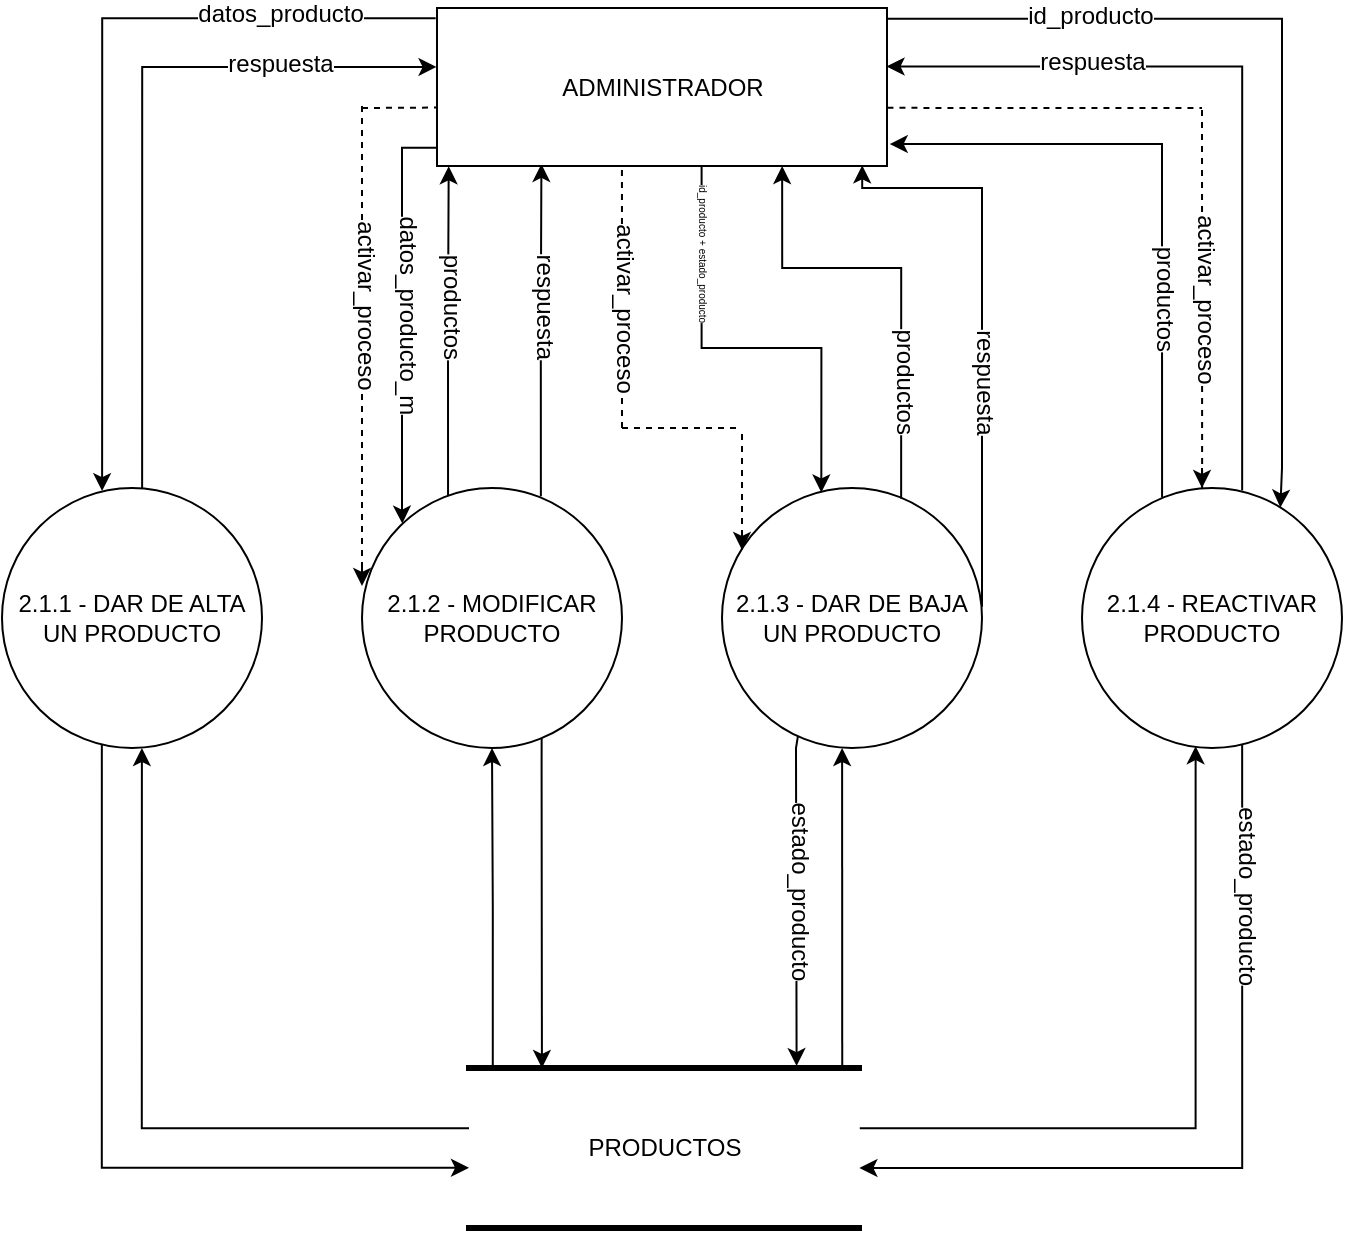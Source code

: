 <mxfile version="12.3.9" type="google" pages="2"><diagram id="X3DxEcPEJdj1AOFTx1KX" name="Figura 2.1 (V1)"><mxGraphModel dx="1222" dy="709" grid="1" gridSize="10" guides="1" tooltips="1" connect="1" arrows="1" fold="1" page="1" pageScale="1" pageWidth="827" pageHeight="1169" math="0" shadow="0"><root><mxCell id="0"/><mxCell id="1" parent="0"/><mxCell id="T6e_xXJbMc5Jy8DenD_6-27" style="edgeStyle=orthogonalEdgeStyle;rounded=0;orthogonalLoop=1;jettySize=auto;html=1;exitX=0.384;exitY=0.985;exitDx=0;exitDy=0;exitPerimeter=0;entryX=0;entryY=0.624;entryDx=0;entryDy=0;entryPerimeter=0;" parent="1" source="T6e_xXJbMc5Jy8DenD_6-1" target="T6e_xXJbMc5Jy8DenD_6-26" edge="1"><mxGeometry relative="1" as="geometry"><mxPoint x="280" y="740" as="targetPoint"/><Array as="points"><mxPoint x="120" y="740"/></Array></mxGeometry></mxCell><mxCell id="T6e_xXJbMc5Jy8DenD_6-1" value="2.1.1 - DAR DE ALTA UN PRODUCTO" style="ellipse;whiteSpace=wrap;html=1;aspect=fixed;" parent="1" vertex="1"><mxGeometry x="70" y="400" width="130" height="130" as="geometry"/></mxCell><mxCell id="T6e_xXJbMc5Jy8DenD_6-46" style="edgeStyle=orthogonalEdgeStyle;rounded=0;orthogonalLoop=1;jettySize=auto;html=1;exitX=0.688;exitY=0.032;exitDx=0;exitDy=0;exitPerimeter=0;entryX=0.232;entryY=0.987;entryDx=0;entryDy=0;entryPerimeter=0;" parent="1" source="T6e_xXJbMc5Jy8DenD_6-10" target="T6e_xXJbMc5Jy8DenD_6-13" edge="1"><mxGeometry relative="1" as="geometry"><mxPoint x="315.138" y="240" as="targetPoint"/><Array as="points"><mxPoint x="340" y="320"/></Array></mxGeometry></mxCell><mxCell id="T6e_xXJbMc5Jy8DenD_6-47" value="respuesta" style="text;html=1;resizable=0;points=[];align=center;verticalAlign=middle;labelBackgroundColor=#ffffff;rotation=90;" parent="T6e_xXJbMc5Jy8DenD_6-46" vertex="1" connectable="0"><mxGeometry x="0.423" relative="1" as="geometry"><mxPoint x="2" y="23" as="offset"/></mxGeometry></mxCell><mxCell id="T6e_xXJbMc5Jy8DenD_6-49" style="edgeStyle=orthogonalEdgeStyle;rounded=0;orthogonalLoop=1;jettySize=auto;html=1;entryX=0.187;entryY=0;entryDx=0;entryDy=0;entryPerimeter=0;exitX=0.691;exitY=0.962;exitDx=0;exitDy=0;exitPerimeter=0;" parent="1" source="T6e_xXJbMc5Jy8DenD_6-10" target="T6e_xXJbMc5Jy8DenD_6-26" edge="1"><mxGeometry relative="1" as="geometry"><mxPoint x="361" y="511" as="sourcePoint"/><Array as="points"><mxPoint x="340" y="540"/></Array></mxGeometry></mxCell><mxCell id="T6e_xXJbMc5Jy8DenD_6-10" value="2.1.2 - MODIFICAR PRODUCTO" style="ellipse;whiteSpace=wrap;html=1;aspect=fixed;" parent="1" vertex="1"><mxGeometry x="250" y="400" width="130" height="130" as="geometry"/></mxCell><mxCell id="T6e_xXJbMc5Jy8DenD_6-67" style="edgeStyle=orthogonalEdgeStyle;rounded=0;orthogonalLoop=1;jettySize=auto;html=1;exitX=0.616;exitY=0.01;exitDx=0;exitDy=0;entryX=0.999;entryY=0.37;entryDx=0;entryDy=0;entryPerimeter=0;fontSize=12;exitPerimeter=0;" parent="1" source="T6e_xXJbMc5Jy8DenD_6-11" target="T6e_xXJbMc5Jy8DenD_6-13" edge="1"><mxGeometry relative="1" as="geometry"><Array as="points"><mxPoint x="690" y="189"/></Array></mxGeometry></mxCell><mxCell id="T6e_xXJbMc5Jy8DenD_6-68" value="respuesta" style="text;html=1;resizable=0;points=[];align=center;verticalAlign=middle;labelBackgroundColor=#ffffff;fontSize=12;rotation=0;" parent="T6e_xXJbMc5Jy8DenD_6-67" vertex="1" connectable="0"><mxGeometry x="0.126" y="63" relative="1" as="geometry"><mxPoint x="-67.5" y="-65" as="offset"/></mxGeometry></mxCell><mxCell id="T6e_xXJbMc5Jy8DenD_6-71" style="edgeStyle=orthogonalEdgeStyle;rounded=0;orthogonalLoop=1;jettySize=auto;html=1;exitX=0.308;exitY=0.036;exitDx=0;exitDy=0;entryX=1.006;entryY=0.861;entryDx=0;entryDy=0;entryPerimeter=0;fontSize=12;exitPerimeter=0;" parent="1" source="T6e_xXJbMc5Jy8DenD_6-11" target="T6e_xXJbMc5Jy8DenD_6-13" edge="1"><mxGeometry relative="1" as="geometry"><Array as="points"><mxPoint x="650" y="228"/></Array></mxGeometry></mxCell><mxCell id="T6e_xXJbMc5Jy8DenD_6-75" value="productos" style="text;html=1;resizable=0;points=[];align=center;verticalAlign=middle;labelBackgroundColor=#ffffff;fontSize=12;rotation=90;" parent="T6e_xXJbMc5Jy8DenD_6-71" vertex="1" connectable="0"><mxGeometry x="-0.272" y="3" relative="1" as="geometry"><mxPoint x="5" y="14" as="offset"/></mxGeometry></mxCell><mxCell id="T6e_xXJbMc5Jy8DenD_6-78" style="edgeStyle=orthogonalEdgeStyle;rounded=0;orthogonalLoop=1;jettySize=auto;html=1;exitX=0.616;exitY=0.98;exitDx=0;exitDy=0;entryX=1.001;entryY=0.625;entryDx=0;entryDy=0;entryPerimeter=0;fontSize=12;exitPerimeter=0;" parent="1" source="T6e_xXJbMc5Jy8DenD_6-11" target="T6e_xXJbMc5Jy8DenD_6-26" edge="1"><mxGeometry relative="1" as="geometry"><Array as="points"><mxPoint x="690" y="740"/></Array></mxGeometry></mxCell><mxCell id="T6e_xXJbMc5Jy8DenD_6-80" value="estado_producto" style="text;html=1;resizable=0;points=[];align=center;verticalAlign=middle;labelBackgroundColor=#ffffff;fontSize=12;rotation=90;" parent="T6e_xXJbMc5Jy8DenD_6-78" vertex="1" connectable="0"><mxGeometry x="-0.683" y="-2" relative="1" as="geometry"><mxPoint x="5" y="12" as="offset"/></mxGeometry></mxCell><mxCell id="T6e_xXJbMc5Jy8DenD_6-11" value="2.1.4 - REACTIVAR PRODUCTO" style="ellipse;whiteSpace=wrap;html=1;aspect=fixed;" parent="1" vertex="1"><mxGeometry x="610" y="400" width="130" height="130" as="geometry"/></mxCell><mxCell id="T6e_xXJbMc5Jy8DenD_6-61" style="edgeStyle=orthogonalEdgeStyle;rounded=0;orthogonalLoop=1;jettySize=auto;html=1;exitX=0.292;exitY=0.954;exitDx=0;exitDy=0;entryX=0.84;entryY=-0.012;entryDx=0;entryDy=0;entryPerimeter=0;fontSize=12;exitPerimeter=0;" parent="1" source="T6e_xXJbMc5Jy8DenD_6-12" target="T6e_xXJbMc5Jy8DenD_6-26" edge="1"><mxGeometry relative="1" as="geometry"><Array as="points"><mxPoint x="467" y="524"/><mxPoint x="467" y="530"/></Array></mxGeometry></mxCell><mxCell id="T6e_xXJbMc5Jy8DenD_6-63" value="estado_producto" style="text;html=1;resizable=0;points=[];align=center;verticalAlign=middle;labelBackgroundColor=#ffffff;fontSize=12;rotation=90;" parent="T6e_xXJbMc5Jy8DenD_6-61" vertex="1" connectable="0"><mxGeometry x="-0.387" relative="1" as="geometry"><mxPoint x="2" y="27" as="offset"/></mxGeometry></mxCell><mxCell id="T6e_xXJbMc5Jy8DenD_6-12" value="2.1.3 - DAR DE BAJA UN PRODUCTO" style="ellipse;whiteSpace=wrap;html=1;aspect=fixed;" parent="1" vertex="1"><mxGeometry x="430" y="400" width="130" height="130" as="geometry"/></mxCell><mxCell id="T6e_xXJbMc5Jy8DenD_6-21" style="edgeStyle=orthogonalEdgeStyle;rounded=0;orthogonalLoop=1;jettySize=auto;html=1;exitX=-0.003;exitY=0.065;exitDx=0;exitDy=0;entryX=0.385;entryY=0.012;entryDx=0;entryDy=0;entryPerimeter=0;exitPerimeter=0;" parent="1" source="T6e_xXJbMc5Jy8DenD_6-13" target="T6e_xXJbMc5Jy8DenD_6-1" edge="1"><mxGeometry relative="1" as="geometry"><mxPoint x="120" y="400" as="targetPoint"/></mxGeometry></mxCell><mxCell id="T6e_xXJbMc5Jy8DenD_6-23" value="datos_producto" style="text;html=1;resizable=0;points=[];align=center;verticalAlign=middle;labelBackgroundColor=#ffffff;" parent="T6e_xXJbMc5Jy8DenD_6-21" vertex="1" connectable="0"><mxGeometry x="-0.43" y="1" relative="1" as="geometry"><mxPoint x="36.5" y="-3" as="offset"/></mxGeometry></mxCell><mxCell id="T6e_xXJbMc5Jy8DenD_6-22" style="edgeStyle=orthogonalEdgeStyle;rounded=0;orthogonalLoop=1;jettySize=auto;html=1;exitX=0.539;exitY=0.002;exitDx=0;exitDy=0;entryX=-0.001;entryY=0.373;entryDx=0;entryDy=0;entryPerimeter=0;exitPerimeter=0;" parent="1" source="T6e_xXJbMc5Jy8DenD_6-1" target="T6e_xXJbMc5Jy8DenD_6-13" edge="1"><mxGeometry relative="1" as="geometry"><Array as="points"><mxPoint x="140" y="189"/></Array></mxGeometry></mxCell><mxCell id="T6e_xXJbMc5Jy8DenD_6-24" value="respuesta" style="text;html=1;resizable=0;points=[];align=center;verticalAlign=middle;labelBackgroundColor=#ffffff;" parent="T6e_xXJbMc5Jy8DenD_6-22" vertex="1" connectable="0"><mxGeometry x="0.675" y="-1" relative="1" as="geometry"><mxPoint x="-21" y="-3" as="offset"/></mxGeometry></mxCell><mxCell id="T6e_xXJbMc5Jy8DenD_6-35" style="edgeStyle=orthogonalEdgeStyle;rounded=0;orthogonalLoop=1;jettySize=auto;html=1;exitX=0;exitY=0.885;exitDx=0;exitDy=0;entryX=0.155;entryY=0.137;entryDx=0;entryDy=0;entryPerimeter=0;exitPerimeter=0;" parent="1" source="T6e_xXJbMc5Jy8DenD_6-13" target="T6e_xXJbMc5Jy8DenD_6-10" edge="1"><mxGeometry relative="1" as="geometry"><Array as="points"><mxPoint x="270" y="230"/><mxPoint x="270" y="410"/></Array></mxGeometry></mxCell><mxCell id="T6e_xXJbMc5Jy8DenD_6-36" value="datos_producto_m" style="text;html=1;resizable=0;points=[];align=center;verticalAlign=middle;labelBackgroundColor=#ffffff;rotation=90;" parent="T6e_xXJbMc5Jy8DenD_6-35" vertex="1" connectable="0"><mxGeometry x="-0.02" relative="1" as="geometry"><mxPoint x="3" as="offset"/></mxGeometry></mxCell><mxCell id="T6e_xXJbMc5Jy8DenD_6-37" style="edgeStyle=orthogonalEdgeStyle;rounded=0;orthogonalLoop=1;jettySize=auto;html=1;exitX=0.331;exitY=0.029;exitDx=0;exitDy=0;entryX=0.026;entryY=1.002;entryDx=0;entryDy=0;entryPerimeter=0;exitPerimeter=0;" parent="1" source="T6e_xXJbMc5Jy8DenD_6-10" target="T6e_xXJbMc5Jy8DenD_6-13" edge="1"><mxGeometry relative="1" as="geometry"><Array as="points"><mxPoint x="293" y="319"/></Array></mxGeometry></mxCell><mxCell id="T6e_xXJbMc5Jy8DenD_6-45" value="productos" style="text;html=1;resizable=0;points=[];align=center;verticalAlign=middle;labelBackgroundColor=#ffffff;rotation=90;" parent="T6e_xXJbMc5Jy8DenD_6-37" vertex="1" connectable="0"><mxGeometry x="0.261" y="1" relative="1" as="geometry"><mxPoint x="3" y="9" as="offset"/></mxGeometry></mxCell><mxCell id="T6e_xXJbMc5Jy8DenD_6-55" style="edgeStyle=orthogonalEdgeStyle;rounded=0;orthogonalLoop=1;jettySize=auto;html=1;exitX=0.588;exitY=0.998;exitDx=0;exitDy=0;entryX=0.382;entryY=0.017;entryDx=0;entryDy=0;entryPerimeter=0;exitPerimeter=0;" parent="1" source="T6e_xXJbMc5Jy8DenD_6-13" target="T6e_xXJbMc5Jy8DenD_6-12" edge="1"><mxGeometry relative="1" as="geometry"><Array as="points"><mxPoint x="420" y="330"/><mxPoint x="480" y="330"/></Array></mxGeometry></mxCell><mxCell id="T6e_xXJbMc5Jy8DenD_6-56" value="id_producto + estado_producto" style="text;html=1;resizable=0;points=[];align=center;verticalAlign=middle;labelBackgroundColor=#ffffff;fontSize=5;rotation=90;" parent="T6e_xXJbMc5Jy8DenD_6-55" vertex="1" connectable="0"><mxGeometry x="-0.765" relative="1" as="geometry"><mxPoint x="2" y="17" as="offset"/></mxGeometry></mxCell><mxCell id="T6e_xXJbMc5Jy8DenD_6-57" style="edgeStyle=orthogonalEdgeStyle;rounded=0;orthogonalLoop=1;jettySize=auto;html=1;exitX=0.689;exitY=0.04;exitDx=0;exitDy=0;entryX=0.767;entryY=1;entryDx=0;entryDy=0;entryPerimeter=0;fontSize=5;exitPerimeter=0;" parent="1" source="T6e_xXJbMc5Jy8DenD_6-12" target="T6e_xXJbMc5Jy8DenD_6-13" edge="1"><mxGeometry relative="1" as="geometry"><Array as="points"><mxPoint x="520" y="290"/><mxPoint x="460" y="290"/></Array></mxGeometry></mxCell><mxCell id="T6e_xXJbMc5Jy8DenD_6-59" value="productos" style="text;html=1;resizable=0;points=[];align=center;verticalAlign=middle;labelBackgroundColor=#ffffff;fontSize=12;rotation=90;" parent="T6e_xXJbMc5Jy8DenD_6-57" vertex="1" connectable="0"><mxGeometry x="-0.329" y="1" relative="1" as="geometry"><mxPoint x="3" y="17" as="offset"/></mxGeometry></mxCell><mxCell id="T6e_xXJbMc5Jy8DenD_6-58" style="edgeStyle=orthogonalEdgeStyle;rounded=0;orthogonalLoop=1;jettySize=auto;html=1;entryX=0.945;entryY=0.996;entryDx=0;entryDy=0;entryPerimeter=0;fontSize=5;exitX=1;exitY=0.457;exitDx=0;exitDy=0;exitPerimeter=0;" parent="1" source="T6e_xXJbMc5Jy8DenD_6-12" target="T6e_xXJbMc5Jy8DenD_6-13" edge="1"><mxGeometry relative="1" as="geometry"><mxPoint x="551" y="432" as="sourcePoint"/><Array as="points"><mxPoint x="560" y="431"/><mxPoint x="560" y="250"/><mxPoint x="500" y="250"/></Array></mxGeometry></mxCell><mxCell id="T6e_xXJbMc5Jy8DenD_6-60" value="respuesta" style="text;html=1;resizable=0;points=[];align=center;verticalAlign=middle;labelBackgroundColor=#ffffff;fontSize=12;rotation=90;" parent="T6e_xXJbMc5Jy8DenD_6-58" vertex="1" connectable="0"><mxGeometry x="0.106" y="-1" relative="1" as="geometry"><mxPoint x="1" y="42" as="offset"/></mxGeometry></mxCell><mxCell id="T6e_xXJbMc5Jy8DenD_6-64" style="edgeStyle=orthogonalEdgeStyle;rounded=0;orthogonalLoop=1;jettySize=auto;html=1;exitX=1.001;exitY=0.068;exitDx=0;exitDy=0;entryX=0.763;entryY=0.075;entryDx=0;entryDy=0;entryPerimeter=0;fontSize=12;exitPerimeter=0;" parent="1" source="T6e_xXJbMc5Jy8DenD_6-13" target="T6e_xXJbMc5Jy8DenD_6-11" edge="1"><mxGeometry relative="1" as="geometry"><Array as="points"><mxPoint x="710" y="165"/><mxPoint x="710" y="390"/><mxPoint x="709" y="390"/></Array></mxGeometry></mxCell><mxCell id="T6e_xXJbMc5Jy8DenD_6-66" value="id_producto" style="text;html=1;resizable=0;points=[];align=center;verticalAlign=middle;labelBackgroundColor=#ffffff;fontSize=12;" parent="T6e_xXJbMc5Jy8DenD_6-64" vertex="1" connectable="0"><mxGeometry x="-0.627" y="-1" relative="1" as="geometry"><mxPoint x="19" y="-3" as="offset"/></mxGeometry></mxCell><mxCell id="T6e_xXJbMc5Jy8DenD_6-13" value="ADMINISTRADOR" style="rounded=0;whiteSpace=wrap;html=1;" parent="1" vertex="1"><mxGeometry x="287.5" y="160" width="225" height="79" as="geometry"/></mxCell><mxCell id="T6e_xXJbMc5Jy8DenD_6-29" style="edgeStyle=orthogonalEdgeStyle;rounded=0;orthogonalLoop=1;jettySize=auto;html=1;entryX=0.538;entryY=1;entryDx=0;entryDy=0;entryPerimeter=0;exitX=0;exitY=0.376;exitDx=0;exitDy=0;exitPerimeter=0;" parent="1" source="T6e_xXJbMc5Jy8DenD_6-26" target="T6e_xXJbMc5Jy8DenD_6-1" edge="1"><mxGeometry relative="1" as="geometry"><mxPoint x="290" y="720" as="sourcePoint"/><mxPoint x="140" y="550" as="targetPoint"/><Array as="points"><mxPoint x="140" y="720"/></Array></mxGeometry></mxCell><mxCell id="T6e_xXJbMc5Jy8DenD_6-48" style="edgeStyle=orthogonalEdgeStyle;rounded=0;orthogonalLoop=1;jettySize=auto;html=1;exitX=0.061;exitY=-0.012;exitDx=0;exitDy=0;entryX=0.5;entryY=1;entryDx=0;entryDy=0;exitPerimeter=0;" parent="1" source="T6e_xXJbMc5Jy8DenD_6-26" target="T6e_xXJbMc5Jy8DenD_6-10" edge="1"><mxGeometry relative="1" as="geometry"><Array as="points"><mxPoint x="315" y="610"/></Array></mxGeometry></mxCell><mxCell id="T6e_xXJbMc5Jy8DenD_6-62" style="edgeStyle=orthogonalEdgeStyle;rounded=0;orthogonalLoop=1;jettySize=auto;html=1;exitX=0.957;exitY=0.001;exitDx=0;exitDy=0;entryX=0.462;entryY=1;entryDx=0;entryDy=0;entryPerimeter=0;fontSize=12;exitPerimeter=0;" parent="1" source="T6e_xXJbMc5Jy8DenD_6-26" target="T6e_xXJbMc5Jy8DenD_6-12" edge="1"><mxGeometry relative="1" as="geometry"><Array as="points"/></mxGeometry></mxCell><mxCell id="T6e_xXJbMc5Jy8DenD_6-77" style="edgeStyle=orthogonalEdgeStyle;rounded=0;orthogonalLoop=1;jettySize=auto;html=1;exitX=1.002;exitY=0.376;exitDx=0;exitDy=0;fontSize=12;exitPerimeter=0;entryX=0.437;entryY=0.993;entryDx=0;entryDy=0;entryPerimeter=0;" parent="1" source="T6e_xXJbMc5Jy8DenD_6-26" target="T6e_xXJbMc5Jy8DenD_6-11" edge="1"><mxGeometry relative="1" as="geometry"><mxPoint x="560" y="729.889" as="targetPoint"/></mxGeometry></mxCell><mxCell id="T6e_xXJbMc5Jy8DenD_6-26" value="PRODUCTOS" style="shape=partialRectangle;whiteSpace=wrap;html=1;left=0;right=0;fillColor=none;strokeWidth=3;" parent="1" vertex="1"><mxGeometry x="303.5" y="690" width="195" height="80" as="geometry"/></mxCell><mxCell id="T6e_xXJbMc5Jy8DenD_6-31" value="" style="endArrow=none;dashed=1;html=1;entryX=0;entryY=0.63;entryDx=0;entryDy=0;entryPerimeter=0;" parent="1" target="T6e_xXJbMc5Jy8DenD_6-13" edge="1"><mxGeometry width="50" height="50" relative="1" as="geometry"><mxPoint x="250" y="210" as="sourcePoint"/><mxPoint x="300" y="210" as="targetPoint"/></mxGeometry></mxCell><mxCell id="T6e_xXJbMc5Jy8DenD_6-32" value="" style="endArrow=none;dashed=1;html=1;" parent="1" edge="1"><mxGeometry width="50" height="50" relative="1" as="geometry"><mxPoint x="250" y="440" as="sourcePoint"/><mxPoint x="250" y="209" as="targetPoint"/></mxGeometry></mxCell><mxCell id="T6e_xXJbMc5Jy8DenD_6-34" value="activar_proceso" style="text;html=1;resizable=0;points=[];align=center;verticalAlign=middle;labelBackgroundColor=#ffffff;rotation=90;" parent="T6e_xXJbMc5Jy8DenD_6-32" vertex="1" connectable="0"><mxGeometry x="0.248" relative="1" as="geometry"><mxPoint x="2" y="12" as="offset"/></mxGeometry></mxCell><mxCell id="T6e_xXJbMc5Jy8DenD_6-33" value="" style="endArrow=classic;html=1;" parent="1" edge="1"><mxGeometry width="50" height="50" relative="1" as="geometry"><mxPoint x="250" y="439" as="sourcePoint"/><mxPoint x="250" y="449" as="targetPoint"/><Array as="points"><mxPoint x="250" y="449"/></Array></mxGeometry></mxCell><mxCell id="T6e_xXJbMc5Jy8DenD_6-50" value="" style="endArrow=none;dashed=1;html=1;entryX=0.411;entryY=1.006;entryDx=0;entryDy=0;entryPerimeter=0;" parent="1" target="T6e_xXJbMc5Jy8DenD_6-13" edge="1"><mxGeometry width="50" height="50" relative="1" as="geometry"><mxPoint x="380" y="370" as="sourcePoint"/><mxPoint x="380" y="250" as="targetPoint"/></mxGeometry></mxCell><mxCell id="T6e_xXJbMc5Jy8DenD_6-54" value="activar_proceso" style="text;html=1;resizable=0;points=[];align=center;verticalAlign=middle;labelBackgroundColor=#ffffff;rotation=90;" parent="T6e_xXJbMc5Jy8DenD_6-50" vertex="1" connectable="0"><mxGeometry x="0.266" relative="1" as="geometry"><mxPoint x="2" y="22" as="offset"/></mxGeometry></mxCell><mxCell id="T6e_xXJbMc5Jy8DenD_6-51" value="" style="endArrow=none;dashed=1;html=1;" parent="1" edge="1"><mxGeometry width="50" height="50" relative="1" as="geometry"><mxPoint x="380" y="370" as="sourcePoint"/><mxPoint x="440" y="370" as="targetPoint"/></mxGeometry></mxCell><mxCell id="T6e_xXJbMc5Jy8DenD_6-52" value="" style="endArrow=none;dashed=1;html=1;exitX=0.077;exitY=0.231;exitDx=0;exitDy=0;exitPerimeter=0;" parent="1" source="T6e_xXJbMc5Jy8DenD_6-12" edge="1"><mxGeometry width="50" height="50" relative="1" as="geometry"><mxPoint x="440" y="420" as="sourcePoint"/><mxPoint x="440" y="370" as="targetPoint"/></mxGeometry></mxCell><mxCell id="T6e_xXJbMc5Jy8DenD_6-53" value="" style="endArrow=classic;html=1;" parent="1" edge="1"><mxGeometry width="50" height="50" relative="1" as="geometry"><mxPoint x="440" y="421" as="sourcePoint"/><mxPoint x="440" y="431" as="targetPoint"/></mxGeometry></mxCell><mxCell id="T6e_xXJbMc5Jy8DenD_6-69" value="" style="endArrow=none;dashed=1;html=1;fontSize=12;exitX=1.001;exitY=0.632;exitDx=0;exitDy=0;exitPerimeter=0;" parent="1" source="T6e_xXJbMc5Jy8DenD_6-13" edge="1"><mxGeometry width="50" height="50" relative="1" as="geometry"><mxPoint x="530" y="210" as="sourcePoint"/><mxPoint x="670" y="210" as="targetPoint"/></mxGeometry></mxCell><mxCell id="T6e_xXJbMc5Jy8DenD_6-72" value="" style="endArrow=none;dashed=1;html=1;fontSize=12;exitX=0.462;exitY=0;exitDx=0;exitDy=0;exitPerimeter=0;" parent="1" source="T6e_xXJbMc5Jy8DenD_6-11" edge="1"><mxGeometry width="50" height="50" relative="1" as="geometry"><mxPoint x="670" y="269" as="sourcePoint"/><mxPoint x="670" y="209" as="targetPoint"/></mxGeometry></mxCell><mxCell id="T6e_xXJbMc5Jy8DenD_6-74" value="activar_proceso" style="text;html=1;resizable=0;points=[];align=center;verticalAlign=middle;labelBackgroundColor=#ffffff;fontSize=12;rotation=90;" parent="T6e_xXJbMc5Jy8DenD_6-72" vertex="1" connectable="0"><mxGeometry x="0.382" y="1" relative="1" as="geometry"><mxPoint x="3" y="37" as="offset"/></mxGeometry></mxCell><mxCell id="T6e_xXJbMc5Jy8DenD_6-73" value="" style="endArrow=classic;html=1;fontSize=12;" parent="1" edge="1"><mxGeometry width="50" height="50" relative="1" as="geometry"><mxPoint x="670" y="390" as="sourcePoint"/><mxPoint x="670" y="400" as="targetPoint"/></mxGeometry></mxCell></root></mxGraphModel></diagram><diagram id="PNEIpZRqgv8vQm0mXHbo" name="Figura 2.1 (V2)"><mxGraphModel dx="843" dy="489" grid="1" gridSize="10" guides="1" tooltips="1" connect="1" arrows="1" fold="1" page="1" pageScale="1" pageWidth="827" pageHeight="1169" math="0" shadow="0"><root><mxCell id="Pc_7F_DZKde7Hf8WkuFW-0"/><mxCell id="Pc_7F_DZKde7Hf8WkuFW-1" parent="Pc_7F_DZKde7Hf8WkuFW-0"/><mxCell id="R7OPYoZoGYnaA4Mhl5xh-19" style="edgeStyle=orthogonalEdgeStyle;rounded=0;orthogonalLoop=1;jettySize=auto;html=1;exitX=0.5;exitY=0;exitDx=0;exitDy=0;entryX=0.217;entryY=1.025;entryDx=0;entryDy=0;entryPerimeter=0;fontSize=11;" parent="Pc_7F_DZKde7Hf8WkuFW-1" source="JNUKkYVGgBoSgetU1xac-4" target="JNUKkYVGgBoSgetU1xac-31" edge="1"><mxGeometry relative="1" as="geometry"><Array as="points"><mxPoint x="350" y="290"/><mxPoint x="487" y="290"/></Array></mxGeometry></mxCell><mxCell id="R7OPYoZoGYnaA4Mhl5xh-20" value="respuesta" style="text;html=1;align=center;verticalAlign=middle;resizable=0;points=[];;labelBackgroundColor=#ffffff;fontSize=11;" parent="R7OPYoZoGYnaA4Mhl5xh-19" vertex="1" connectable="0"><mxGeometry x="-0.118" y="-2" relative="1" as="geometry"><mxPoint x="8" y="-2" as="offset"/></mxGeometry></mxCell><mxCell id="R7OPYoZoGYnaA4Mhl5xh-21" style="edgeStyle=orthogonalEdgeStyle;rounded=0;orthogonalLoop=1;jettySize=auto;html=1;exitX=0.61;exitY=0.01;exitDx=0;exitDy=0;entryX=0.285;entryY=1;entryDx=0;entryDy=0;entryPerimeter=0;fontSize=11;exitPerimeter=0;" parent="Pc_7F_DZKde7Hf8WkuFW-1" source="JNUKkYVGgBoSgetU1xac-4" target="JNUKkYVGgBoSgetU1xac-31" edge="1"><mxGeometry relative="1" as="geometry"><Array as="points"><mxPoint x="367" y="320"/><mxPoint x="510" y="320"/></Array></mxGeometry></mxCell><mxCell id="R7OPYoZoGYnaA4Mhl5xh-23" value="&lt;div style=&quot;font-size: 11px&quot;&gt;id_producto + {id_atributo + &lt;br style=&quot;font-size: 11px&quot;&gt;&lt;/div&gt;&lt;div style=&quot;font-size: 11px&quot;&gt;{valores_posibles_producto}}&lt;/div&gt;" style="text;html=1;align=center;verticalAlign=middle;resizable=0;points=[];;labelBackgroundColor=#ffffff;fontSize=11;" parent="R7OPYoZoGYnaA4Mhl5xh-21" vertex="1" connectable="0"><mxGeometry x="-0.263" relative="1" as="geometry"><mxPoint x="14" y="20" as="offset"/></mxGeometry></mxCell><mxCell id="R7OPYoZoGYnaA4Mhl5xh-24" style="edgeStyle=orthogonalEdgeStyle;rounded=0;orthogonalLoop=1;jettySize=auto;html=1;exitX=0.698;exitY=0.045;exitDx=0;exitDy=0;entryX=0.344;entryY=1;entryDx=0;entryDy=0;entryPerimeter=0;fontSize=11;exitPerimeter=0;" parent="Pc_7F_DZKde7Hf8WkuFW-1" source="JNUKkYVGgBoSgetU1xac-4" target="JNUKkYVGgBoSgetU1xac-31" edge="1"><mxGeometry relative="1" as="geometry"><Array as="points"><mxPoint x="380" y="370"/><mxPoint x="530" y="370"/></Array></mxGeometry></mxCell><mxCell id="R7OPYoZoGYnaA4Mhl5xh-25" value="{producto}" style="text;html=1;align=center;verticalAlign=middle;resizable=0;points=[];;labelBackgroundColor=#ffffff;fontSize=11;" parent="R7OPYoZoGYnaA4Mhl5xh-24" vertex="1" connectable="0"><mxGeometry x="-0.53" y="2" relative="1" as="geometry"><mxPoint as="offset"/></mxGeometry></mxCell><mxCell id="R7OPYoZoGYnaA4Mhl5xh-26" style="edgeStyle=orthogonalEdgeStyle;rounded=0;orthogonalLoop=1;jettySize=auto;html=1;exitX=0.574;exitY=1.004;exitDx=0;exitDy=0;fontSize=11;entryX=0;entryY=0.5;entryDx=0;entryDy=0;exitPerimeter=0;" parent="Pc_7F_DZKde7Hf8WkuFW-1" source="JNUKkYVGgBoSgetU1xac-4" target="Q_vIFM9t38a8iC8ydRDZ-31" edge="1"><mxGeometry relative="1" as="geometry"><mxPoint x="360" y="630" as="targetPoint"/><Array as="points"><mxPoint x="361" y="715"/></Array></mxGeometry></mxCell><mxCell id="R7OPYoZoGYnaA4Mhl5xh-27" style="edgeStyle=orthogonalEdgeStyle;rounded=0;orthogonalLoop=1;jettySize=auto;html=1;exitX=-0.001;exitY=0.281;exitDx=0;exitDy=0;entryX=0.763;entryY=0.943;entryDx=0;entryDy=0;entryPerimeter=0;fontSize=11;exitPerimeter=0;" parent="Pc_7F_DZKde7Hf8WkuFW-1" source="Q_vIFM9t38a8iC8ydRDZ-31" target="JNUKkYVGgBoSgetU1xac-4" edge="1"><mxGeometry relative="1" as="geometry"><Array as="points"><mxPoint x="390" y="700"/><mxPoint x="390" y="540"/></Array></mxGeometry></mxCell><mxCell id="R7OPYoZoGYnaA4Mhl5xh-28" style="edgeStyle=orthogonalEdgeStyle;rounded=0;orthogonalLoop=1;jettySize=auto;html=1;exitX=0;exitY=1;exitDx=0;exitDy=0;entryX=0.063;entryY=0;entryDx=0;entryDy=0;entryPerimeter=0;fontSize=11;" parent="Pc_7F_DZKde7Hf8WkuFW-1" source="JNUKkYVGgBoSgetU1xac-4" target="R7OPYoZoGYnaA4Mhl5xh-6" edge="1"><mxGeometry relative="1" as="geometry"><Array as="points"><mxPoint x="240" y="518"/></Array></mxGeometry></mxCell><mxCell id="JNUKkYVGgBoSgetU1xac-4" value="2.1.2 - MODIFICAR PRODUCTO" style="ellipse;whiteSpace=wrap;html=1;aspect=fixed;" parent="Pc_7F_DZKde7Hf8WkuFW-1" vertex="1"><mxGeometry x="275" y="390" width="150" height="150" as="geometry"/></mxCell><mxCell id="R7OPYoZoGYnaA4Mhl5xh-37" style="edgeStyle=orthogonalEdgeStyle;rounded=0;orthogonalLoop=1;jettySize=auto;html=1;exitX=0.599;exitY=0.001;exitDx=0;exitDy=0;entryX=0.519;entryY=1;entryDx=0;entryDy=0;entryPerimeter=0;fontSize=11;exitPerimeter=0;" parent="Pc_7F_DZKde7Hf8WkuFW-1" source="JNUKkYVGgBoSgetU1xac-14" target="JNUKkYVGgBoSgetU1xac-31" edge="1"><mxGeometry relative="1" as="geometry"><Array as="points"/></mxGeometry></mxCell><mxCell id="R7OPYoZoGYnaA4Mhl5xh-38" value="respuesta" style="text;html=1;align=center;verticalAlign=middle;resizable=0;points=[];;labelBackgroundColor=#ffffff;fontSize=11;rotation=90;" parent="R7OPYoZoGYnaA4Mhl5xh-37" vertex="1" connectable="0"><mxGeometry x="0.193" y="2" relative="1" as="geometry"><mxPoint x="3" y="2" as="offset"/></mxGeometry></mxCell><mxCell id="R7OPYoZoGYnaA4Mhl5xh-39" style="edgeStyle=orthogonalEdgeStyle;rounded=0;orthogonalLoop=1;jettySize=auto;html=1;exitX=0.726;exitY=0.048;exitDx=0;exitDy=0;entryX=0.577;entryY=1.025;entryDx=0;entryDy=0;entryPerimeter=0;fontSize=11;exitPerimeter=0;" parent="Pc_7F_DZKde7Hf8WkuFW-1" source="JNUKkYVGgBoSgetU1xac-14" target="JNUKkYVGgBoSgetU1xac-31" edge="1"><mxGeometry relative="1" as="geometry"/></mxCell><mxCell id="R7OPYoZoGYnaA4Mhl5xh-40" value="{producto}" style="text;html=1;align=center;verticalAlign=middle;resizable=0;points=[];;labelBackgroundColor=#ffffff;fontSize=11;rotation=90;" parent="R7OPYoZoGYnaA4Mhl5xh-39" vertex="1" connectable="0"><mxGeometry x="-0.04" y="2" relative="1" as="geometry"><mxPoint x="3" as="offset"/></mxGeometry></mxCell><mxCell id="R7OPYoZoGYnaA4Mhl5xh-41" style="edgeStyle=orthogonalEdgeStyle;rounded=0;orthogonalLoop=1;jettySize=auto;html=1;exitX=0.191;exitY=0.899;exitDx=0;exitDy=0;entryX=0.1;entryY=-0.002;entryDx=0;entryDy=0;entryPerimeter=0;fontSize=11;exitPerimeter=0;" parent="Pc_7F_DZKde7Hf8WkuFW-1" source="JNUKkYVGgBoSgetU1xac-14" target="Q_vIFM9t38a8iC8ydRDZ-31" edge="1"><mxGeometry relative="1" as="geometry"><Array as="points"><mxPoint x="529" y="540"/></Array></mxGeometry></mxCell><mxCell id="R7OPYoZoGYnaA4Mhl5xh-43" value="estado_producto" style="text;html=1;align=center;verticalAlign=middle;resizable=0;points=[];;labelBackgroundColor=#ffffff;fontSize=11;rotation=90;" parent="R7OPYoZoGYnaA4Mhl5xh-41" vertex="1" connectable="0"><mxGeometry x="-0.222" y="-1" relative="1" as="geometry"><mxPoint x="2" y="5" as="offset"/></mxGeometry></mxCell><mxCell id="R7OPYoZoGYnaA4Mhl5xh-44" style="edgeStyle=orthogonalEdgeStyle;rounded=0;orthogonalLoop=1;jettySize=auto;html=1;exitX=0.694;exitY=-0.029;exitDx=0;exitDy=0;entryX=0.5;entryY=1;entryDx=0;entryDy=0;fontSize=11;exitPerimeter=0;" parent="Pc_7F_DZKde7Hf8WkuFW-1" source="R7OPYoZoGYnaA4Mhl5xh-7" target="JNUKkYVGgBoSgetU1xac-14" edge="1"><mxGeometry relative="1" as="geometry"><Array as="points"><mxPoint x="921" y="650"/><mxPoint x="575" y="650"/></Array></mxGeometry></mxCell><mxCell id="R7OPYoZoGYnaA4Mhl5xh-45" style="edgeStyle=orthogonalEdgeStyle;rounded=0;orthogonalLoop=1;jettySize=auto;html=1;exitX=1;exitY=0.5;exitDx=0;exitDy=0;entryX=0.728;entryY=-0.057;entryDx=0;entryDy=0;entryPerimeter=0;fontSize=11;" parent="Pc_7F_DZKde7Hf8WkuFW-1" source="JNUKkYVGgBoSgetU1xac-14" target="R7OPYoZoGYnaA4Mhl5xh-10" edge="1"><mxGeometry relative="1" as="geometry"><Array as="points"><mxPoint x="680" y="465"/><mxPoint x="680" y="810"/><mxPoint x="630" y="810"/></Array></mxGeometry></mxCell><mxCell id="R7OPYoZoGYnaA4Mhl5xh-46" value="estado_variante" style="text;html=1;align=center;verticalAlign=middle;resizable=0;points=[];;labelBackgroundColor=#ffffff;fontSize=11;rotation=90;" parent="R7OPYoZoGYnaA4Mhl5xh-45" vertex="1" connectable="0"><mxGeometry x="-0.641" relative="1" as="geometry"><mxPoint as="offset"/></mxGeometry></mxCell><mxCell id="JNUKkYVGgBoSgetU1xac-14" value="2.1.3 - DAR DE BAJA UN PRODUCTO" style="ellipse;whiteSpace=wrap;html=1;aspect=fixed;" parent="Pc_7F_DZKde7Hf8WkuFW-1" vertex="1"><mxGeometry x="500" y="390" width="150" height="150" as="geometry"/></mxCell><mxCell id="Q_vIFM9t38a8iC8ydRDZ-10" style="edgeStyle=orthogonalEdgeStyle;rounded=0;orthogonalLoop=1;jettySize=auto;html=1;entryX=0;entryY=0;entryDx=0;entryDy=0;fontSize=20;" parent="Pc_7F_DZKde7Hf8WkuFW-1" target="Q_vIFM9t38a8iC8ydRDZ-0" edge="1"><mxGeometry relative="1" as="geometry"><mxPoint x="412" y="75" as="sourcePoint"/><Array as="points"><mxPoint x="412" y="70"/><mxPoint x="72" y="70"/></Array></mxGeometry></mxCell><mxCell id="Q_vIFM9t38a8iC8ydRDZ-11" value="datos_producto" style="text;html=1;align=center;verticalAlign=middle;resizable=0;points=[];;labelBackgroundColor=#ffffff;fontSize=12;" parent="Q_vIFM9t38a8iC8ydRDZ-10" vertex="1" connectable="0"><mxGeometry x="-0.565" relative="1" as="geometry"><mxPoint as="offset"/></mxGeometry></mxCell><mxCell id="Q_vIFM9t38a8iC8ydRDZ-12" style="edgeStyle=orthogonalEdgeStyle;rounded=0;orthogonalLoop=1;jettySize=auto;html=1;exitX=-0.003;exitY=0.203;exitDx=0;exitDy=0;entryX=0.273;entryY=0.067;entryDx=0;entryDy=0;entryPerimeter=0;fontSize=12;exitPerimeter=0;" parent="Pc_7F_DZKde7Hf8WkuFW-1" source="JNUKkYVGgBoSgetU1xac-31" target="Q_vIFM9t38a8iC8ydRDZ-0" edge="1"><mxGeometry relative="1" as="geometry"><Array as="points"><mxPoint x="91" y="84"/></Array></mxGeometry></mxCell><mxCell id="Q_vIFM9t38a8iC8ydRDZ-13" value="id_atributo + {valores_posibles_producto}" style="text;html=1;align=center;verticalAlign=middle;resizable=0;points=[];;labelBackgroundColor=#ffffff;fontSize=12;" parent="Q_vIFM9t38a8iC8ydRDZ-12" vertex="1" connectable="0"><mxGeometry x="-0.412" y="3" relative="1" as="geometry"><mxPoint x="37" y="-3" as="offset"/></mxGeometry></mxCell><mxCell id="Q_vIFM9t38a8iC8ydRDZ-14" style="edgeStyle=orthogonalEdgeStyle;rounded=0;orthogonalLoop=1;jettySize=auto;html=1;exitX=-0.001;exitY=0.334;exitDx=0;exitDy=0;entryX=0.405;entryY=0.011;entryDx=0;entryDy=0;entryPerimeter=0;fontSize=12;exitPerimeter=0;" parent="Pc_7F_DZKde7Hf8WkuFW-1" source="JNUKkYVGgBoSgetU1xac-31" target="Q_vIFM9t38a8iC8ydRDZ-0" edge="1"><mxGeometry relative="1" as="geometry"><Array as="points"><mxPoint x="111" y="100"/></Array></mxGeometry></mxCell><mxCell id="Q_vIFM9t38a8iC8ydRDZ-15" value="nombre + {valores_posibles}" style="text;html=1;align=center;verticalAlign=middle;resizable=0;points=[];;labelBackgroundColor=#ffffff;fontSize=12;" parent="Q_vIFM9t38a8iC8ydRDZ-14" vertex="1" connectable="0"><mxGeometry x="-0.364" relative="1" as="geometry"><mxPoint x="38" as="offset"/></mxGeometry></mxCell><mxCell id="Q_vIFM9t38a8iC8ydRDZ-16" style="edgeStyle=orthogonalEdgeStyle;rounded=0;orthogonalLoop=1;jettySize=auto;html=1;exitX=-0.004;exitY=0.469;exitDx=0;exitDy=0;entryX=0.533;entryY=0;entryDx=0;entryDy=0;entryPerimeter=0;fontSize=12;exitPerimeter=0;" parent="Pc_7F_DZKde7Hf8WkuFW-1" source="JNUKkYVGgBoSgetU1xac-31" target="Q_vIFM9t38a8iC8ydRDZ-0" edge="1"><mxGeometry relative="1" as="geometry"/></mxCell><mxCell id="Q_vIFM9t38a8iC8ydRDZ-17" value="id_categoria + (nombre)" style="text;html=1;align=center;verticalAlign=middle;resizable=0;points=[];;labelBackgroundColor=#ffffff;fontSize=12;" parent="Q_vIFM9t38a8iC8ydRDZ-16" vertex="1" connectable="0"><mxGeometry x="-0.436" relative="1" as="geometry"><mxPoint x="12" as="offset"/></mxGeometry></mxCell><mxCell id="Q_vIFM9t38a8iC8ydRDZ-18" style="edgeStyle=orthogonalEdgeStyle;rounded=0;orthogonalLoop=1;jettySize=auto;html=1;entryX=0.637;entryY=0.036;entryDx=0;entryDy=0;entryPerimeter=0;fontSize=12;" parent="Pc_7F_DZKde7Hf8WkuFW-1" target="Q_vIFM9t38a8iC8ydRDZ-0" edge="1"><mxGeometry relative="1" as="geometry"><mxPoint x="412" y="130" as="sourcePoint"/><Array as="points"><mxPoint x="412" y="130"/><mxPoint x="146" y="130"/></Array></mxGeometry></mxCell><mxCell id="Q_vIFM9t38a8iC8ydRDZ-19" value="{id_variante + precio + stock}" style="text;html=1;align=center;verticalAlign=middle;resizable=0;points=[];;labelBackgroundColor=#ffffff;fontSize=12;" parent="Q_vIFM9t38a8iC8ydRDZ-18" vertex="1" connectable="0"><mxGeometry x="-0.545" y="2" relative="1" as="geometry"><mxPoint x="-30" y="-2" as="offset"/></mxGeometry></mxCell><mxCell id="Q_vIFM9t38a8iC8ydRDZ-27" style="edgeStyle=orthogonalEdgeStyle;rounded=0;orthogonalLoop=1;jettySize=auto;html=1;exitX=0.041;exitY=0.271;exitDx=0;exitDy=0;entryX=0.022;entryY=-0.006;entryDx=0;entryDy=0;entryPerimeter=0;fontSize=12;exitPerimeter=0;" parent="Pc_7F_DZKde7Hf8WkuFW-1" source="Q_vIFM9t38a8iC8ydRDZ-0" target="JNUKkYVGgBoSgetU1xac-31" edge="1"><mxGeometry relative="1" as="geometry"><Array as="points"><mxPoint x="56" y="50"/><mxPoint x="420" y="50"/></Array></mxGeometry></mxCell><mxCell id="Q_vIFM9t38a8iC8ydRDZ-29" value="{categoria}" style="text;html=1;align=center;verticalAlign=middle;resizable=0;points=[];;labelBackgroundColor=#ffffff;fontSize=12;" parent="Q_vIFM9t38a8iC8ydRDZ-27" vertex="1" connectable="0"><mxGeometry x="0.445" y="3" relative="1" as="geometry"><mxPoint x="50" y="3" as="offset"/></mxGeometry></mxCell><mxCell id="R7OPYoZoGYnaA4Mhl5xh-13" style="edgeStyle=orthogonalEdgeStyle;rounded=0;orthogonalLoop=1;jettySize=auto;html=1;exitX=0.02;exitY=0.997;exitDx=0;exitDy=0;entryX=0.012;entryY=0.376;entryDx=0;entryDy=0;entryPerimeter=0;exitPerimeter=0;dashed=1;" parent="Pc_7F_DZKde7Hf8WkuFW-1" source="JNUKkYVGgBoSgetU1xac-31" target="JNUKkYVGgBoSgetU1xac-4" edge="1"><mxGeometry relative="1" as="geometry"><Array as="points"><mxPoint x="420" y="200"/><mxPoint x="277" y="200"/></Array></mxGeometry></mxCell><mxCell id="R7OPYoZoGYnaA4Mhl5xh-14" value="activar_proceso" style="text;html=1;align=center;verticalAlign=middle;resizable=0;points=[];;labelBackgroundColor=#ffffff;rotation=90;" parent="R7OPYoZoGYnaA4Mhl5xh-13" vertex="1" connectable="0"><mxGeometry x="0.149" y="1" relative="1" as="geometry"><mxPoint y="21" as="offset"/></mxGeometry></mxCell><mxCell id="R7OPYoZoGYnaA4Mhl5xh-15" style="edgeStyle=orthogonalEdgeStyle;rounded=0;orthogonalLoop=1;jettySize=auto;html=1;exitX=0.078;exitY=1;exitDx=0;exitDy=0;entryX=0.183;entryY=0.112;entryDx=0;entryDy=0;entryPerimeter=0;exitPerimeter=0;" parent="Pc_7F_DZKde7Hf8WkuFW-1" source="JNUKkYVGgBoSgetU1xac-31" target="JNUKkYVGgBoSgetU1xac-4" edge="1"><mxGeometry relative="1" as="geometry"><Array as="points"><mxPoint x="439" y="220"/><mxPoint x="303" y="220"/></Array></mxGeometry></mxCell><mxCell id="R7OPYoZoGYnaA4Mhl5xh-16" value="&lt;div style=&quot;font-size: 12px;&quot;&gt;id_producto + &lt;br style=&quot;font-size: 12px;&quot;&gt;&lt;/div&gt;&lt;div style=&quot;font-size: 12px;&quot;&gt;datos_producto_m&lt;/div&gt;" style="text;html=1;align=center;verticalAlign=middle;resizable=0;points=[];;labelBackgroundColor=#ffffff;rotation=90;fontSize=12;" parent="R7OPYoZoGYnaA4Mhl5xh-15" vertex="1" connectable="0"><mxGeometry x="0.351" y="1" relative="1" as="geometry"><mxPoint x="1.5" y="17" as="offset"/></mxGeometry></mxCell><mxCell id="R7OPYoZoGYnaA4Mhl5xh-17" style="edgeStyle=orthogonalEdgeStyle;rounded=0;orthogonalLoop=1;jettySize=auto;html=1;exitX=0.148;exitY=0.992;exitDx=0;exitDy=0;entryX=0.367;entryY=0;entryDx=0;entryDy=0;entryPerimeter=0;fontSize=12;exitPerimeter=0;" parent="Pc_7F_DZKde7Hf8WkuFW-1" source="JNUKkYVGgBoSgetU1xac-31" target="JNUKkYVGgBoSgetU1xac-4" edge="1"><mxGeometry relative="1" as="geometry"><Array as="points"><mxPoint x="463" y="250"/><mxPoint x="330" y="250"/></Array></mxGeometry></mxCell><mxCell id="R7OPYoZoGYnaA4Mhl5xh-18" value="&lt;div style=&quot;font-size: 11px;&quot;&gt;id_producto + {id_atributo + &lt;br style=&quot;font-size: 11px;&quot;&gt;&lt;/div&gt;&lt;div style=&quot;font-size: 11px;&quot;&gt;{valores_posibles_producto}}&lt;/div&gt;" style="text;html=1;align=center;verticalAlign=middle;resizable=0;points=[];;labelBackgroundColor=#ffffff;fontSize=11;rotation=0;" parent="R7OPYoZoGYnaA4Mhl5xh-17" vertex="1" connectable="0"><mxGeometry x="-0.146" y="-1" relative="1" as="geometry"><mxPoint x="13" y="21" as="offset"/></mxGeometry></mxCell><mxCell id="R7OPYoZoGYnaA4Mhl5xh-33" style="edgeStyle=orthogonalEdgeStyle;rounded=0;orthogonalLoop=1;jettySize=auto;html=1;exitX=0.5;exitY=1;exitDx=0;exitDy=0;entryX=0.313;entryY=0.02;entryDx=0;entryDy=0;entryPerimeter=0;fontSize=11;dashed=1;" parent="Pc_7F_DZKde7Hf8WkuFW-1" source="JNUKkYVGgBoSgetU1xac-31" target="JNUKkYVGgBoSgetU1xac-14" edge="1"><mxGeometry relative="1" as="geometry"><Array as="points"><mxPoint x="547" y="180"/></Array></mxGeometry></mxCell><mxCell id="R7OPYoZoGYnaA4Mhl5xh-34" value="activar_proceso" style="text;html=1;align=center;verticalAlign=middle;resizable=0;points=[];;labelBackgroundColor=#ffffff;fontSize=11;rotation=90;" parent="R7OPYoZoGYnaA4Mhl5xh-33" vertex="1" connectable="0"><mxGeometry x="0.008" y="2" relative="1" as="geometry"><mxPoint x="-2" as="offset"/></mxGeometry></mxCell><mxCell id="R7OPYoZoGYnaA4Mhl5xh-35" style="edgeStyle=orthogonalEdgeStyle;rounded=0;orthogonalLoop=1;jettySize=auto;html=1;exitX=0.459;exitY=0.993;exitDx=0;exitDy=0;entryX=0.467;entryY=0;entryDx=0;entryDy=0;entryPerimeter=0;fontSize=11;exitPerimeter=0;" parent="Pc_7F_DZKde7Hf8WkuFW-1" source="JNUKkYVGgBoSgetU1xac-31" target="JNUKkYVGgBoSgetU1xac-14" edge="1"><mxGeometry relative="1" as="geometry"><Array as="points"/></mxGeometry></mxCell><mxCell id="R7OPYoZoGYnaA4Mhl5xh-36" value="id_producto" style="text;html=1;align=center;verticalAlign=middle;resizable=0;points=[];;labelBackgroundColor=#ffffff;fontSize=11;rotation=90;" parent="R7OPYoZoGYnaA4Mhl5xh-35" vertex="1" connectable="0"><mxGeometry x="0.004" y="36" relative="1" as="geometry"><mxPoint x="-36" y="-36" as="offset"/></mxGeometry></mxCell><mxCell id="4Qk4_gcBgi4XkEyVYK4x-19" style="edgeStyle=orthogonalEdgeStyle;rounded=0;orthogonalLoop=1;jettySize=auto;html=1;exitX=0.75;exitY=1;exitDx=0;exitDy=0;entryX=0.007;entryY=0.387;entryDx=0;entryDy=0;entryPerimeter=0;dashed=1;" edge="1" parent="Pc_7F_DZKde7Hf8WkuFW-1" source="JNUKkYVGgBoSgetU1xac-31" target="4Qk4_gcBgi4XkEyVYK4x-3"><mxGeometry relative="1" as="geometry"><Array as="points"><mxPoint x="669" y="448"/></Array></mxGeometry></mxCell><mxCell id="4Qk4_gcBgi4XkEyVYK4x-20" value="activar_proceso" style="text;html=1;align=center;verticalAlign=middle;resizable=0;points=[];;labelBackgroundColor=#ffffff;rotation=90;" vertex="1" connectable="0" parent="4Qk4_gcBgi4XkEyVYK4x-19"><mxGeometry x="-0.414" y="-1" relative="1" as="geometry"><mxPoint x="1" as="offset"/></mxGeometry></mxCell><mxCell id="4Qk4_gcBgi4XkEyVYK4x-21" style="edgeStyle=orthogonalEdgeStyle;rounded=0;orthogonalLoop=1;jettySize=auto;html=1;exitX=0.75;exitY=1;exitDx=0;exitDy=0;entryX=0.034;entryY=0.3;entryDx=0;entryDy=0;entryPerimeter=0;" edge="1" parent="Pc_7F_DZKde7Hf8WkuFW-1" source="JNUKkYVGgBoSgetU1xac-31" target="4Qk4_gcBgi4XkEyVYK4x-3"><mxGeometry relative="1" as="geometry"><Array as="points"><mxPoint x="700" y="180"/><mxPoint x="700" y="435"/></Array></mxGeometry></mxCell><mxCell id="4Qk4_gcBgi4XkEyVYK4x-22" value="id_producto" style="text;html=1;align=center;verticalAlign=middle;resizable=0;points=[];;labelBackgroundColor=#ffffff;rotation=90;" vertex="1" connectable="0" parent="4Qk4_gcBgi4XkEyVYK4x-21"><mxGeometry x="-0.226" y="1" relative="1" as="geometry"><mxPoint as="offset"/></mxGeometry></mxCell><mxCell id="JNUKkYVGgBoSgetU1xac-31" value="ADMINISTRADOR" style="rounded=0;whiteSpace=wrap;html=1;fontSize=20;" parent="Pc_7F_DZKde7Hf8WkuFW-1" vertex="1"><mxGeometry x="412.5" y="60" width="342" height="120" as="geometry"/></mxCell><mxCell id="Q_vIFM9t38a8iC8ydRDZ-20" style="edgeStyle=orthogonalEdgeStyle;rounded=0;orthogonalLoop=1;jettySize=auto;html=1;exitX=0.733;exitY=0.061;exitDx=0;exitDy=0;entryX=-0.002;entryY=0.719;entryDx=0;entryDy=0;entryPerimeter=0;fontSize=12;exitPerimeter=0;" parent="Pc_7F_DZKde7Hf8WkuFW-1" source="Q_vIFM9t38a8iC8ydRDZ-0" target="JNUKkYVGgBoSgetU1xac-31" edge="1"><mxGeometry relative="1" as="geometry"><Array as="points"><mxPoint x="160" y="146"/></Array></mxGeometry></mxCell><mxCell id="Q_vIFM9t38a8iC8ydRDZ-22" value="{atributo}" style="text;html=1;align=center;verticalAlign=middle;resizable=0;points=[];;labelBackgroundColor=#ffffff;fontSize=12;" parent="Q_vIFM9t38a8iC8ydRDZ-20" vertex="1" connectable="0"><mxGeometry x="0.472" relative="1" as="geometry"><mxPoint y="-1" as="offset"/></mxGeometry></mxCell><mxCell id="Q_vIFM9t38a8iC8ydRDZ-23" style="edgeStyle=orthogonalEdgeStyle;rounded=0;orthogonalLoop=1;jettySize=auto;html=1;exitX=1;exitY=0;exitDx=0;exitDy=0;entryX=-0.001;entryY=0.833;entryDx=0;entryDy=0;entryPerimeter=0;fontSize=12;" parent="Pc_7F_DZKde7Hf8WkuFW-1" source="Q_vIFM9t38a8iC8ydRDZ-0" target="JNUKkYVGgBoSgetU1xac-31" edge="1"><mxGeometry relative="1" as="geometry"><Array as="points"><mxPoint x="178" y="160"/></Array></mxGeometry></mxCell><mxCell id="Q_vIFM9t38a8iC8ydRDZ-24" value="{variante}" style="text;html=1;align=center;verticalAlign=middle;resizable=0;points=[];;labelBackgroundColor=#ffffff;fontSize=12;" parent="Q_vIFM9t38a8iC8ydRDZ-23" vertex="1" connectable="0"><mxGeometry x="0.029" y="-98" relative="1" as="geometry"><mxPoint x="2" y="-2" as="offset"/></mxGeometry></mxCell><mxCell id="Q_vIFM9t38a8iC8ydRDZ-25" style="edgeStyle=orthogonalEdgeStyle;rounded=0;orthogonalLoop=1;jettySize=auto;html=1;exitX=0.934;exitY=0.237;exitDx=0;exitDy=0;entryX=0.001;entryY=0.959;entryDx=0;entryDy=0;entryPerimeter=0;fontSize=12;exitPerimeter=0;" parent="Pc_7F_DZKde7Hf8WkuFW-1" source="Q_vIFM9t38a8iC8ydRDZ-0" target="JNUKkYVGgBoSgetU1xac-31" edge="1"><mxGeometry relative="1" as="geometry"><Array as="points"><mxPoint x="200" y="426"/><mxPoint x="200" y="175"/></Array></mxGeometry></mxCell><mxCell id="Q_vIFM9t38a8iC8ydRDZ-26" value="respuesta" style="text;html=1;align=center;verticalAlign=middle;resizable=0;points=[];;labelBackgroundColor=#ffffff;fontSize=12;" parent="Q_vIFM9t38a8iC8ydRDZ-25" vertex="1" connectable="0"><mxGeometry x="0.457" relative="1" as="geometry"><mxPoint x="-4" as="offset"/></mxGeometry></mxCell><mxCell id="R7OPYoZoGYnaA4Mhl5xh-1" style="edgeStyle=orthogonalEdgeStyle;rounded=0;orthogonalLoop=1;jettySize=auto;html=1;exitX=0.96;exitY=0.693;exitDx=0;exitDy=0;entryX=0.005;entryY=0.906;entryDx=0;entryDy=0;entryPerimeter=0;exitPerimeter=0;" parent="Pc_7F_DZKde7Hf8WkuFW-1" source="Q_vIFM9t38a8iC8ydRDZ-0" target="Q_vIFM9t38a8iC8ydRDZ-31" edge="1"><mxGeometry relative="1" as="geometry"><Array as="points"><mxPoint x="210" y="494"/><mxPoint x="210" y="743"/><mxPoint x="512" y="743"/></Array></mxGeometry></mxCell><mxCell id="R7OPYoZoGYnaA4Mhl5xh-8" style="edgeStyle=orthogonalEdgeStyle;rounded=0;orthogonalLoop=1;jettySize=auto;html=1;exitX=0.252;exitY=0.949;exitDx=0;exitDy=0;entryX=-0.006;entryY=0.867;entryDx=0;entryDy=0;entryPerimeter=0;exitPerimeter=0;" parent="Pc_7F_DZKde7Hf8WkuFW-1" source="Q_vIFM9t38a8iC8ydRDZ-0" target="R7OPYoZoGYnaA4Mhl5xh-6" edge="1"><mxGeometry relative="1" as="geometry"><Array as="points"><mxPoint x="88" y="1031"/></Array></mxGeometry></mxCell><mxCell id="R7OPYoZoGYnaA4Mhl5xh-9" style="edgeStyle=orthogonalEdgeStyle;rounded=0;orthogonalLoop=1;jettySize=auto;html=1;exitX=0;exitY=1;exitDx=0;exitDy=0;entryX=0.087;entryY=1.009;entryDx=0;entryDy=0;entryPerimeter=0;" parent="Pc_7F_DZKde7Hf8WkuFW-1" source="Q_vIFM9t38a8iC8ydRDZ-0" target="R7OPYoZoGYnaA4Mhl5xh-7" edge="1"><mxGeometry relative="1" as="geometry"><Array as="points"><mxPoint x="72" y="1060"/><mxPoint x="824" y="1060"/></Array></mxGeometry></mxCell><mxCell id="R7OPYoZoGYnaA4Mhl5xh-12" style="edgeStyle=orthogonalEdgeStyle;rounded=0;orthogonalLoop=1;jettySize=auto;html=1;exitX=0.006;exitY=0.639;exitDx=0;exitDy=0;entryX=0.002;entryY=0.808;entryDx=0;entryDy=0;entryPerimeter=0;exitPerimeter=0;" parent="Pc_7F_DZKde7Hf8WkuFW-1" source="Q_vIFM9t38a8iC8ydRDZ-0" target="R7OPYoZoGYnaA4Mhl5xh-10" edge="1"><mxGeometry relative="1" as="geometry"><mxPoint x="220" y="1170" as="targetPoint"/><Array as="points"><mxPoint x="40" y="486"/><mxPoint x="40" y="1137"/></Array></mxGeometry></mxCell><mxCell id="Q_vIFM9t38a8iC8ydRDZ-0" value="2.1.1 - DAR DE ALTA UN PRODUCTO" style="ellipse;whiteSpace=wrap;html=1;aspect=fixed;" parent="Pc_7F_DZKde7Hf8WkuFW-1" vertex="1"><mxGeometry x="50" y="390" width="150" height="150" as="geometry"/></mxCell><mxCell id="R7OPYoZoGYnaA4Mhl5xh-2" style="edgeStyle=orthogonalEdgeStyle;rounded=0;orthogonalLoop=1;jettySize=auto;html=1;exitX=-0.004;exitY=0.831;exitDx=0;exitDy=0;exitPerimeter=0;entryX=0.732;entryY=0.952;entryDx=0;entryDy=0;entryPerimeter=0;" parent="Pc_7F_DZKde7Hf8WkuFW-1" source="Q_vIFM9t38a8iC8ydRDZ-30" target="Q_vIFM9t38a8iC8ydRDZ-0" edge="1"><mxGeometry relative="1" as="geometry"><Array as="points"><mxPoint x="329" y="870"/><mxPoint x="160" y="870"/></Array><mxPoint x="190" y="550" as="targetPoint"/></mxGeometry></mxCell><mxCell id="R7OPYoZoGYnaA4Mhl5xh-3" style="edgeStyle=orthogonalEdgeStyle;rounded=0;orthogonalLoop=1;jettySize=auto;html=1;exitX=0.887;exitY=0.819;exitDx=0;exitDy=0;entryX=0;entryY=0.5;entryDx=0;entryDy=0;exitPerimeter=0;" parent="Pc_7F_DZKde7Hf8WkuFW-1" source="Q_vIFM9t38a8iC8ydRDZ-0" target="Q_vIFM9t38a8iC8ydRDZ-30" edge="1"><mxGeometry relative="1" as="geometry"><Array as="points"><mxPoint x="183" y="845"/></Array></mxGeometry></mxCell><mxCell id="Q_vIFM9t38a8iC8ydRDZ-30" value="ATRIBUTOS" style="shape=partialRectangle;whiteSpace=wrap;html=1;left=0;right=0;fillColor=none;fontSize=12;strokeWidth=2;" parent="Pc_7F_DZKde7Hf8WkuFW-1" vertex="1"><mxGeometry x="330" y="810" width="160" height="70" as="geometry"/></mxCell><mxCell id="R7OPYoZoGYnaA4Mhl5xh-0" style="edgeStyle=orthogonalEdgeStyle;rounded=0;orthogonalLoop=1;jettySize=auto;html=1;entryX=0.987;entryY=0.613;entryDx=0;entryDy=0;entryPerimeter=0;" parent="Pc_7F_DZKde7Hf8WkuFW-1" target="Q_vIFM9t38a8iC8ydRDZ-0" edge="1"><mxGeometry relative="1" as="geometry"><Array as="points"><mxPoint x="513" y="730"/><mxPoint x="230" y="730"/><mxPoint x="230" y="482"/></Array><mxPoint x="513" y="730" as="sourcePoint"/></mxGeometry></mxCell><mxCell id="R7OPYoZoGYnaA4Mhl5xh-42" style="edgeStyle=orthogonalEdgeStyle;rounded=0;orthogonalLoop=1;jettySize=auto;html=1;exitX=0.202;exitY=0;exitDx=0;exitDy=0;entryX=0.305;entryY=0.971;entryDx=0;entryDy=0;entryPerimeter=0;fontSize=11;exitPerimeter=0;" parent="Pc_7F_DZKde7Hf8WkuFW-1" source="Q_vIFM9t38a8iC8ydRDZ-31" target="JNUKkYVGgBoSgetU1xac-14" edge="1"><mxGeometry relative="1" as="geometry"/></mxCell><mxCell id="Q_vIFM9t38a8iC8ydRDZ-31" value="PRODUCTOS" style="shape=partialRectangle;whiteSpace=wrap;html=1;left=0;right=0;fillColor=none;fontSize=12;strokeWidth=2;" parent="Pc_7F_DZKde7Hf8WkuFW-1" vertex="1"><mxGeometry x="513.5" y="680" width="160" height="70" as="geometry"/></mxCell><mxCell id="R7OPYoZoGYnaA4Mhl5xh-4" style="edgeStyle=orthogonalEdgeStyle;rounded=0;orthogonalLoop=1;jettySize=auto;html=1;exitX=0.062;exitY=1.008;exitDx=0;exitDy=0;entryX=0.606;entryY=0.99;entryDx=0;entryDy=0;exitPerimeter=0;entryPerimeter=0;" parent="Pc_7F_DZKde7Hf8WkuFW-1" source="Q_vIFM9t38a8iC8ydRDZ-32" target="Q_vIFM9t38a8iC8ydRDZ-0" edge="1"><mxGeometry relative="1" as="geometry"><Array as="points"><mxPoint x="700" y="910"/><mxPoint x="141" y="910"/></Array></mxGeometry></mxCell><mxCell id="R7OPYoZoGYnaA4Mhl5xh-5" style="edgeStyle=orthogonalEdgeStyle;rounded=0;orthogonalLoop=1;jettySize=auto;html=1;exitX=0.386;exitY=0.993;exitDx=0;exitDy=0;exitPerimeter=0;" parent="Pc_7F_DZKde7Hf8WkuFW-1" source="Q_vIFM9t38a8iC8ydRDZ-0" target="Q_vIFM9t38a8iC8ydRDZ-32" edge="1"><mxGeometry relative="1" as="geometry"><Array as="points"><mxPoint x="108" y="930"/><mxPoint x="720" y="930"/></Array></mxGeometry></mxCell><mxCell id="Q_vIFM9t38a8iC8ydRDZ-32" value="CATEGORIAS" style="shape=partialRectangle;whiteSpace=wrap;html=1;left=0;right=0;fillColor=none;fontSize=12;strokeWidth=2;" parent="Pc_7F_DZKde7Hf8WkuFW-1" vertex="1"><mxGeometry x="690" y="800" width="160" height="70" as="geometry"/></mxCell><mxCell id="R7OPYoZoGYnaA4Mhl5xh-29" style="edgeStyle=orthogonalEdgeStyle;rounded=0;orthogonalLoop=1;jettySize=auto;html=1;exitX=0.5;exitY=0;exitDx=0;exitDy=0;entryX=0.179;entryY=0.912;entryDx=0;entryDy=0;entryPerimeter=0;fontSize=11;" parent="Pc_7F_DZKde7Hf8WkuFW-1" source="R7OPYoZoGYnaA4Mhl5xh-6" target="JNUKkYVGgBoSgetU1xac-4" edge="1"><mxGeometry relative="1" as="geometry"><Array as="points"><mxPoint x="260" y="970"/><mxPoint x="260" y="527"/></Array></mxGeometry></mxCell><mxCell id="R7OPYoZoGYnaA4Mhl5xh-6" value="ATRIBUTOS-PRODUCTOS" style="shape=partialRectangle;whiteSpace=wrap;html=1;left=0;right=0;fillColor=none;fontSize=12;strokeWidth=2;" parent="Pc_7F_DZKde7Hf8WkuFW-1" vertex="1"><mxGeometry x="230" y="970" width="160" height="70" as="geometry"/></mxCell><mxCell id="R7OPYoZoGYnaA4Mhl5xh-31" style="edgeStyle=orthogonalEdgeStyle;rounded=0;orthogonalLoop=1;jettySize=auto;html=1;entryX=0.365;entryY=-0.005;entryDx=0;entryDy=0;fontSize=11;entryPerimeter=0;" parent="Pc_7F_DZKde7Hf8WkuFW-1" target="R7OPYoZoGYnaA4Mhl5xh-7" edge="1"><mxGeometry relative="1" as="geometry"><Array as="points"><mxPoint x="340" y="770"/><mxPoint x="868" y="770"/></Array><mxPoint x="340" y="540" as="sourcePoint"/></mxGeometry></mxCell><mxCell id="4Qk4_gcBgi4XkEyVYK4x-30" style="edgeStyle=orthogonalEdgeStyle;rounded=0;orthogonalLoop=1;jettySize=auto;html=1;exitX=0.579;exitY=0;exitDx=0;exitDy=0;entryX=1;entryY=0.533;entryDx=0;entryDy=0;entryPerimeter=0;exitPerimeter=0;" edge="1" parent="Pc_7F_DZKde7Hf8WkuFW-1" source="R7OPYoZoGYnaA4Mhl5xh-7" target="4Qk4_gcBgi4XkEyVYK4x-3"><mxGeometry relative="1" as="geometry"/></mxCell><mxCell id="R7OPYoZoGYnaA4Mhl5xh-7" value="ATRIBUTOS-VARIANTES" style="shape=partialRectangle;whiteSpace=wrap;html=1;left=0;right=0;fillColor=none;fontSize=12;strokeWidth=2;" parent="Pc_7F_DZKde7Hf8WkuFW-1" vertex="1"><mxGeometry x="810" y="970" width="160" height="70" as="geometry"/></mxCell><mxCell id="R7OPYoZoGYnaA4Mhl5xh-11" style="edgeStyle=orthogonalEdgeStyle;rounded=0;orthogonalLoop=1;jettySize=auto;html=1;exitX=0;exitY=0.5;exitDx=0;exitDy=0;entryX=0.024;entryY=0.693;entryDx=0;entryDy=0;entryPerimeter=0;" parent="Pc_7F_DZKde7Hf8WkuFW-1" target="Q_vIFM9t38a8iC8ydRDZ-0" edge="1"><mxGeometry relative="1" as="geometry"><mxPoint x="513.667" y="1108.333" as="sourcePoint"/><mxPoint x="72" y="511.667" as="targetPoint"/></mxGeometry></mxCell><mxCell id="R7OPYoZoGYnaA4Mhl5xh-32" style="edgeStyle=orthogonalEdgeStyle;rounded=0;orthogonalLoop=1;jettySize=auto;html=1;entryX=0.201;entryY=-0.01;entryDx=0;entryDy=0;fontSize=11;entryPerimeter=0;exitX=0.233;exitY=0.928;exitDx=0;exitDy=0;exitPerimeter=0;" parent="Pc_7F_DZKde7Hf8WkuFW-1" source="JNUKkYVGgBoSgetU1xac-4" target="R7OPYoZoGYnaA4Mhl5xh-10" edge="1"><mxGeometry relative="1" as="geometry"><Array as="points"><mxPoint x="310" y="790"/><mxPoint x="546" y="790"/></Array><mxPoint x="320" y="540" as="sourcePoint"/></mxGeometry></mxCell><mxCell id="R7OPYoZoGYnaA4Mhl5xh-10" value="VARIANTES" style="shape=partialRectangle;whiteSpace=wrap;html=1;left=0;right=0;fillColor=none;fontSize=12;strokeWidth=2;" parent="Pc_7F_DZKde7Hf8WkuFW-1" vertex="1"><mxGeometry x="513.5" y="1080" width="160" height="70" as="geometry"/></mxCell><mxCell id="4Qk4_gcBgi4XkEyVYK4x-6" style="edgeStyle=orthogonalEdgeStyle;rounded=0;orthogonalLoop=1;jettySize=auto;html=1;exitX=0.25;exitY=0;exitDx=0;exitDy=0;entryX=0.959;entryY=0.687;entryDx=0;entryDy=0;entryPerimeter=0;" edge="1" parent="Pc_7F_DZKde7Hf8WkuFW-1" source="R7OPYoZoGYnaA4Mhl5xh-47" target="4Qk4_gcBgi4XkEyVYK4x-1"><mxGeometry relative="1" as="geometry"><Array as="points"><mxPoint x="1270" y="493"/></Array></mxGeometry></mxCell><mxCell id="4Qk4_gcBgi4XkEyVYK4x-9" value="palabra_clave" style="text;html=1;align=center;verticalAlign=middle;resizable=0;points=[];;labelBackgroundColor=#ffffff;" vertex="1" connectable="0" parent="4Qk4_gcBgi4XkEyVYK4x-6"><mxGeometry x="0.3" y="-2" relative="1" as="geometry"><mxPoint as="offset"/></mxGeometry></mxCell><mxCell id="4Qk4_gcBgi4XkEyVYK4x-7" style="edgeStyle=orthogonalEdgeStyle;rounded=0;orthogonalLoop=1;jettySize=auto;html=1;exitX=0.596;exitY=1;exitDx=0;exitDy=0;entryX=0;entryY=0.75;entryDx=0;entryDy=0;exitPerimeter=0;" edge="1" parent="Pc_7F_DZKde7Hf8WkuFW-1" source="4Qk4_gcBgi4XkEyVYK4x-1" target="R7OPYoZoGYnaA4Mhl5xh-47"><mxGeometry relative="1" as="geometry"/></mxCell><mxCell id="4Qk4_gcBgi4XkEyVYK4x-10" value="[{detalle_producto} | error]" style="text;html=1;align=center;verticalAlign=middle;resizable=0;points=[];;labelBackgroundColor=#ffffff;" vertex="1" connectable="0" parent="4Qk4_gcBgi4XkEyVYK4x-7"><mxGeometry x="-0.221" y="1" relative="1" as="geometry"><mxPoint x="40" as="offset"/></mxGeometry></mxCell><mxCell id="R7OPYoZoGYnaA4Mhl5xh-47" value="USUARIO" style="rounded=0;whiteSpace=wrap;html=1;fontSize=20;" parent="Pc_7F_DZKde7Hf8WkuFW-1" vertex="1"><mxGeometry x="1220" y="530" width="200" height="70" as="geometry"/></mxCell><mxCell id="4Qk4_gcBgi4XkEyVYK4x-4" style="edgeStyle=orthogonalEdgeStyle;rounded=0;orthogonalLoop=1;jettySize=auto;html=1;exitX=0.5;exitY=0;exitDx=0;exitDy=0;entryX=0;entryY=0.25;entryDx=0;entryDy=0;" edge="1" parent="Pc_7F_DZKde7Hf8WkuFW-1" source="4Qk4_gcBgi4XkEyVYK4x-1" target="4Qk4_gcBgi4XkEyVYK4x-0"><mxGeometry relative="1" as="geometry"><Array as="points"><mxPoint x="995" y="370"/><mxPoint x="1220" y="370"/></Array></mxGeometry></mxCell><mxCell id="4Qk4_gcBgi4XkEyVYK4x-12" value="[{detalle_producto} | error]" style="text;html=1;align=center;verticalAlign=middle;resizable=0;points=[];;labelBackgroundColor=#ffffff;" vertex="1" connectable="0" parent="4Qk4_gcBgi4XkEyVYK4x-4"><mxGeometry x="0.218" relative="1" as="geometry"><mxPoint x="-10" as="offset"/></mxGeometry></mxCell><mxCell id="4Qk4_gcBgi4XkEyVYK4x-5" style="edgeStyle=orthogonalEdgeStyle;rounded=0;orthogonalLoop=1;jettySize=auto;html=1;exitX=0;exitY=0.75;exitDx=0;exitDy=0;entryX=0.808;entryY=0.117;entryDx=0;entryDy=0;entryPerimeter=0;" edge="1" parent="Pc_7F_DZKde7Hf8WkuFW-1" source="4Qk4_gcBgi4XkEyVYK4x-0" target="4Qk4_gcBgi4XkEyVYK4x-1"><mxGeometry relative="1" as="geometry"/></mxCell><mxCell id="4Qk4_gcBgi4XkEyVYK4x-8" value="palabra_clave" style="text;html=1;align=center;verticalAlign=middle;resizable=0;points=[];;labelBackgroundColor=#ffffff;" vertex="1" connectable="0" parent="4Qk4_gcBgi4XkEyVYK4x-5"><mxGeometry x="0.251" y="-1" relative="1" as="geometry"><mxPoint x="20" as="offset"/></mxGeometry></mxCell><mxCell id="4Qk4_gcBgi4XkEyVYK4x-0" value="CLIENTE" style="rounded=0;whiteSpace=wrap;html=1;fontSize=20;" vertex="1" parent="Pc_7F_DZKde7Hf8WkuFW-1"><mxGeometry x="1220" y="355" width="200" height="70" as="geometry"/></mxCell><mxCell id="4Qk4_gcBgi4XkEyVYK4x-13" style="edgeStyle=orthogonalEdgeStyle;rounded=0;orthogonalLoop=1;jettySize=auto;html=1;exitX=0.272;exitY=0.94;exitDx=0;exitDy=0;entryX=1.005;entryY=0.86;entryDx=0;entryDy=0;entryPerimeter=0;exitPerimeter=0;" edge="1" parent="Pc_7F_DZKde7Hf8WkuFW-1" source="4Qk4_gcBgi4XkEyVYK4x-1" target="Q_vIFM9t38a8iC8ydRDZ-32"><mxGeometry relative="1" as="geometry"><mxPoint x="850" y="860" as="targetPoint"/><Array as="points"><mxPoint x="961" y="540"/><mxPoint x="960" y="860"/></Array></mxGeometry></mxCell><mxCell id="4Qk4_gcBgi4XkEyVYK4x-14" style="edgeStyle=orthogonalEdgeStyle;rounded=0;orthogonalLoop=1;jettySize=auto;html=1;exitX=0.063;exitY=0.765;exitDx=0;exitDy=0;entryX=0.997;entryY=0.843;entryDx=0;entryDy=0;entryPerimeter=0;exitPerimeter=0;" edge="1" parent="Pc_7F_DZKde7Hf8WkuFW-1" source="4Qk4_gcBgi4XkEyVYK4x-1" target="Q_vIFM9t38a8iC8ydRDZ-31"><mxGeometry relative="1" as="geometry"><Array as="points"><mxPoint x="929" y="739"/></Array></mxGeometry></mxCell><mxCell id="4Qk4_gcBgi4XkEyVYK4x-15" style="edgeStyle=orthogonalEdgeStyle;rounded=0;orthogonalLoop=1;jettySize=auto;html=1;exitX=0.408;exitY=0.986;exitDx=0;exitDy=0;entryX=1;entryY=0.857;entryDx=0;entryDy=0;entryPerimeter=0;exitPerimeter=0;" edge="1" parent="Pc_7F_DZKde7Hf8WkuFW-1" source="4Qk4_gcBgi4XkEyVYK4x-1" target="R7OPYoZoGYnaA4Mhl5xh-7"><mxGeometry relative="1" as="geometry"><Array as="points"><mxPoint x="981" y="540"/><mxPoint x="980" y="540"/><mxPoint x="980" y="1030"/></Array></mxGeometry></mxCell><mxCell id="4Qk4_gcBgi4XkEyVYK4x-16" style="edgeStyle=orthogonalEdgeStyle;rounded=0;orthogonalLoop=1;jettySize=auto;html=1;exitX=0.5;exitY=1;exitDx=0;exitDy=0;entryX=1;entryY=0.857;entryDx=0;entryDy=0;entryPerimeter=0;" edge="1" parent="Pc_7F_DZKde7Hf8WkuFW-1" source="4Qk4_gcBgi4XkEyVYK4x-1" target="R7OPYoZoGYnaA4Mhl5xh-10"><mxGeometry relative="1" as="geometry"/></mxCell><mxCell id="4Qk4_gcBgi4XkEyVYK4x-17" style="edgeStyle=orthogonalEdgeStyle;rounded=0;orthogonalLoop=1;jettySize=auto;html=1;exitX=0.191;exitY=0.903;exitDx=0;exitDy=0;entryX=1;entryY=0.857;entryDx=0;entryDy=0;entryPerimeter=0;exitPerimeter=0;" edge="1" parent="Pc_7F_DZKde7Hf8WkuFW-1" source="4Qk4_gcBgi4XkEyVYK4x-1" target="Q_vIFM9t38a8iC8ydRDZ-30"><mxGeometry relative="1" as="geometry"><Array as="points"><mxPoint x="950" y="525"/><mxPoint x="950" y="780"/><mxPoint x="600" y="780"/><mxPoint x="600" y="870"/></Array></mxGeometry></mxCell><mxCell id="4Qk4_gcBgi4XkEyVYK4x-1" value="2.1.5 - MOSTRAR PRODUCTOS" style="ellipse;whiteSpace=wrap;html=1;aspect=fixed;" vertex="1" parent="Pc_7F_DZKde7Hf8WkuFW-1"><mxGeometry x="920" y="390" width="150" height="150" as="geometry"/></mxCell><mxCell id="4Qk4_gcBgi4XkEyVYK4x-23" style="edgeStyle=orthogonalEdgeStyle;rounded=0;orthogonalLoop=1;jettySize=auto;html=1;exitX=0.12;exitY=0.167;exitDx=0;exitDy=0;entryX=0.922;entryY=1.03;entryDx=0;entryDy=0;entryPerimeter=0;exitPerimeter=0;" edge="1" parent="Pc_7F_DZKde7Hf8WkuFW-1" source="4Qk4_gcBgi4XkEyVYK4x-3" target="JNUKkYVGgBoSgetU1xac-31"><mxGeometry relative="1" as="geometry"><Array as="points"><mxPoint x="728" y="412"/></Array></mxGeometry></mxCell><mxCell id="4Qk4_gcBgi4XkEyVYK4x-24" value="{producto}" style="text;html=1;align=center;verticalAlign=middle;resizable=0;points=[];;labelBackgroundColor=#ffffff;rotation=90;" vertex="1" connectable="0" parent="4Qk4_gcBgi4XkEyVYK4x-23"><mxGeometry x="0.155" y="1" relative="1" as="geometry"><mxPoint x="2" as="offset"/></mxGeometry></mxCell><mxCell id="4Qk4_gcBgi4XkEyVYK4x-25" style="edgeStyle=orthogonalEdgeStyle;rounded=0;orthogonalLoop=1;jettySize=auto;html=1;exitX=0.5;exitY=0;exitDx=0;exitDy=0;entryX=1.001;entryY=0.827;entryDx=0;entryDy=0;entryPerimeter=0;" edge="1" parent="Pc_7F_DZKde7Hf8WkuFW-1" source="4Qk4_gcBgi4XkEyVYK4x-3" target="JNUKkYVGgBoSgetU1xac-31"><mxGeometry relative="1" as="geometry"/></mxCell><mxCell id="4Qk4_gcBgi4XkEyVYK4x-26" value="respuesta" style="text;html=1;align=center;verticalAlign=middle;resizable=0;points=[];;labelBackgroundColor=#ffffff;rotation=90;" vertex="1" connectable="0" parent="4Qk4_gcBgi4XkEyVYK4x-25"><mxGeometry x="-0.303" y="-1" relative="1" as="geometry"><mxPoint as="offset"/></mxGeometry></mxCell><mxCell id="4Qk4_gcBgi4XkEyVYK4x-27" style="edgeStyle=orthogonalEdgeStyle;rounded=0;orthogonalLoop=1;jettySize=auto;html=1;exitX=0;exitY=1;exitDx=0;exitDy=0;entryX=1.009;entryY=0.31;entryDx=0;entryDy=0;entryPerimeter=0;" edge="1" parent="Pc_7F_DZKde7Hf8WkuFW-1" source="4Qk4_gcBgi4XkEyVYK4x-3" target="Q_vIFM9t38a8iC8ydRDZ-31"><mxGeometry relative="1" as="geometry"><mxPoint x="674" y="715" as="targetPoint"/><Array as="points"><mxPoint x="710" y="518"/><mxPoint x="710" y="702"/></Array></mxGeometry></mxCell><mxCell id="4Qk4_gcBgi4XkEyVYK4x-28" value="estado_producto" style="text;html=1;align=center;verticalAlign=middle;resizable=0;points=[];;labelBackgroundColor=#ffffff;rotation=90;" vertex="1" connectable="0" parent="4Qk4_gcBgi4XkEyVYK4x-27"><mxGeometry x="-0.263" y="2" relative="1" as="geometry"><mxPoint x="-1" as="offset"/></mxGeometry></mxCell><mxCell id="4Qk4_gcBgi4XkEyVYK4x-29" style="edgeStyle=orthogonalEdgeStyle;rounded=0;orthogonalLoop=1;jettySize=auto;html=1;exitX=1.005;exitY=0.619;exitDx=0;exitDy=0;entryX=0.194;entryY=0.899;entryDx=0;entryDy=0;entryPerimeter=0;exitPerimeter=0;" edge="1" parent="Pc_7F_DZKde7Hf8WkuFW-1" source="Q_vIFM9t38a8iC8ydRDZ-31" target="4Qk4_gcBgi4XkEyVYK4x-3"><mxGeometry relative="1" as="geometry"><mxPoint x="720" y="730" as="sourcePoint"/><Array as="points"><mxPoint x="740" y="723"/><mxPoint x="739" y="540"/></Array></mxGeometry></mxCell><mxCell id="4Qk4_gcBgi4XkEyVYK4x-31" style="edgeStyle=orthogonalEdgeStyle;rounded=0;orthogonalLoop=1;jettySize=auto;html=1;exitX=1;exitY=1;exitDx=0;exitDy=0;entryX=1;entryY=0.5;entryDx=0;entryDy=0;" edge="1" parent="Pc_7F_DZKde7Hf8WkuFW-1" source="4Qk4_gcBgi4XkEyVYK4x-3" target="R7OPYoZoGYnaA4Mhl5xh-10"><mxGeometry relative="1" as="geometry"><Array as="points"><mxPoint x="886" y="518"/><mxPoint x="886" y="930"/><mxPoint x="785" y="930"/><mxPoint x="785" y="1115"/></Array></mxGeometry></mxCell><mxCell id="4Qk4_gcBgi4XkEyVYK4x-3" value="2.1.4 - REACTIVAR PRODUCTO" style="ellipse;whiteSpace=wrap;html=1;aspect=fixed;" vertex="1" parent="Pc_7F_DZKde7Hf8WkuFW-1"><mxGeometry x="710" y="390" width="150" height="150" as="geometry"/></mxCell></root></mxGraphModel></diagram></mxfile>